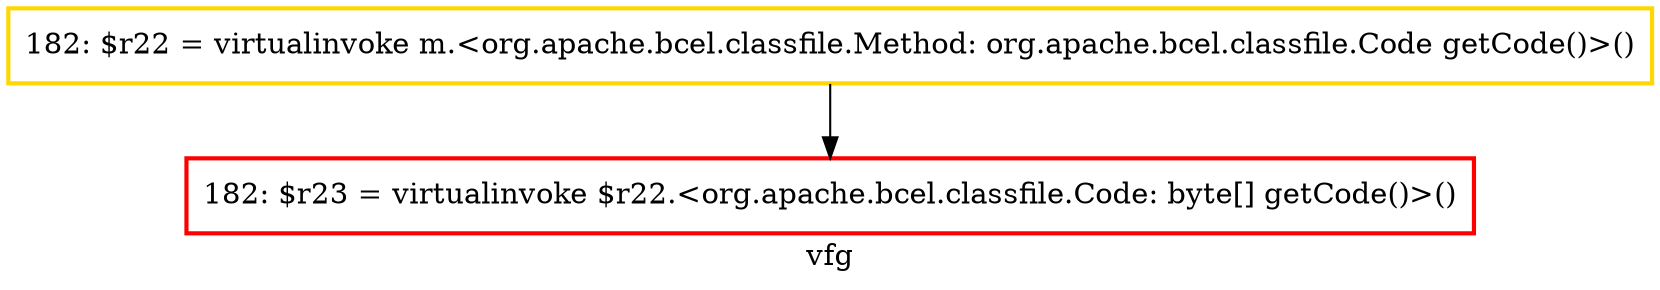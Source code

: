 digraph "vfg" {
    label="vfg";
node [shape=box];
"182: $r23 = virtualinvoke $r22.<org.apache.bcel.classfile.Code: byte[] getCode()>()" [style=bold] [color=red]
"182: $r22 = virtualinvoke m.<org.apache.bcel.classfile.Method: org.apache.bcel.classfile.Code getCode()>()" [style=bold] [color=gold]
"182: $r22 = virtualinvoke m.<org.apache.bcel.classfile.Method: org.apache.bcel.classfile.Code getCode()>()"->"182: $r23 = virtualinvoke $r22.<org.apache.bcel.classfile.Code: byte[] getCode()>()";

}